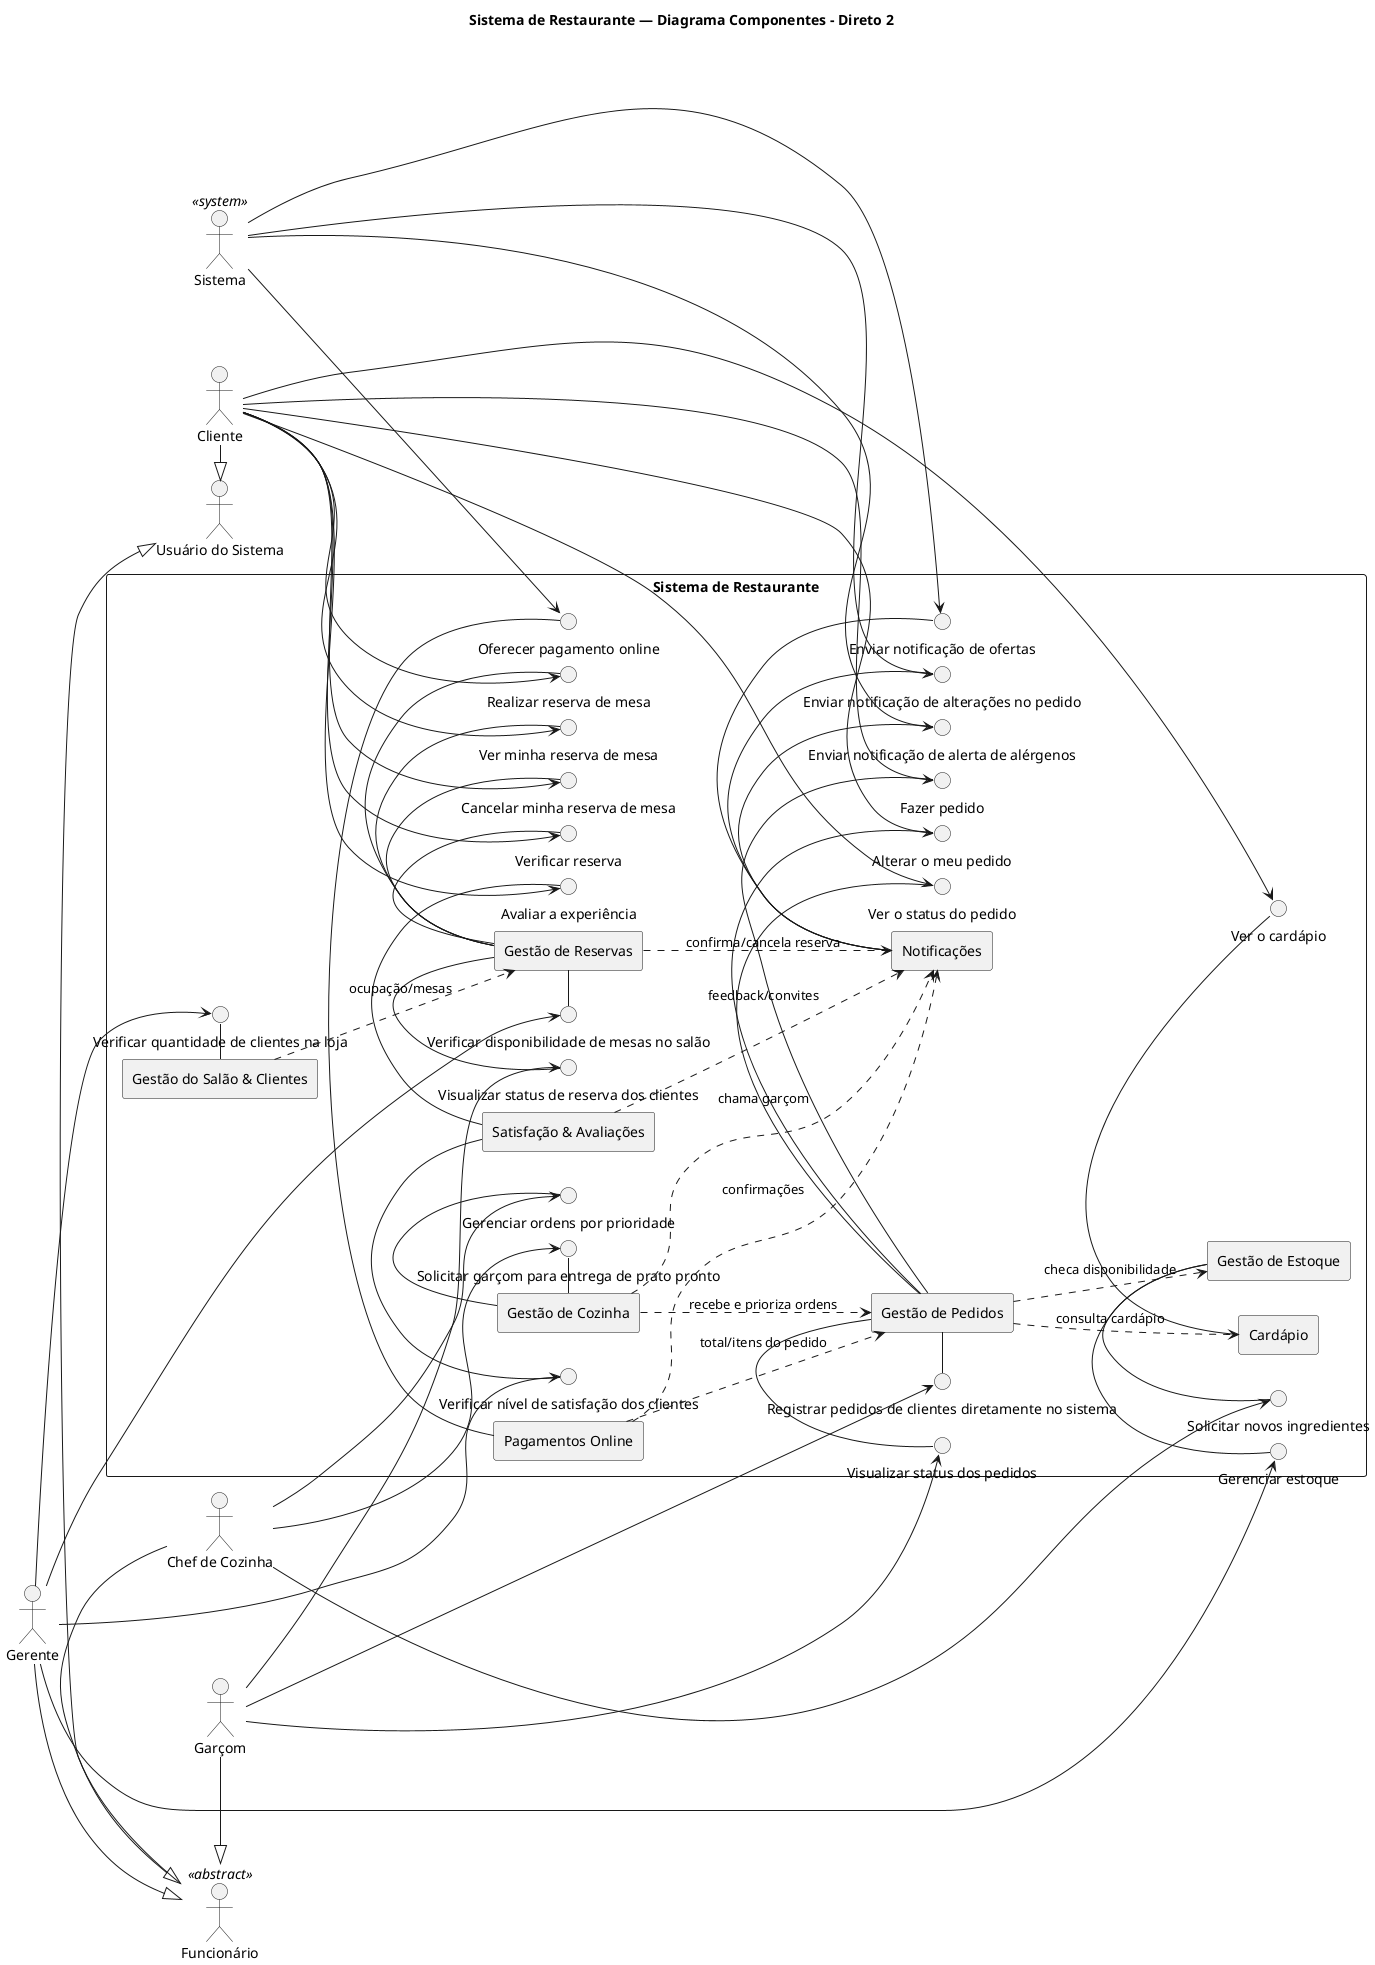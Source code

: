 @startuml componentes - restaurante - direto2
title Sistema de Restaurante — Diagrama Componentes - Direto 2

left to right direction
skinparam componentStyle rectangle
skinparam packageStyle rectangle

'=== Atores (mesmos do caso de uso) ===
actor "Usuário do Sistema" as Usuario
actor "Funcionário" as Funcionario <<abstract>>
actor "Garçom" as Garcom
actor "Chef de Cozinha" as Chef
actor "Gerente" as Gerente
actor "Cliente" as Cliente
actor "Sistema" as Sistema <<system>>

'=== Heranças de atores ===
Cliente     -|> Usuario
Funcionario -|> Usuario
Garcom      -|> Funcionario
Chef        -|> Funcionario
Gerente     -|> Funcionario

package "Sistema de Restaurante" as SistemaRestaurante {

  '=== Componentes ===
  component "Gestão de Reservas"               as C_Reservas
  component "Gestão de Pedidos"                as C_Pedidos
  component "Cardápio"                         as C_Cardapio
  component "Gestão de Estoque"                as C_Estoque
  component "Gestão de Cozinha"                as C_Cozinha
  component "Gestão do Salão & Clientes"       as C_Salao
  component "Satisfação & Avaliações"          as C_Satisfacao
  component "Pagamentos Online"                as C_Pagamento
  component "Notificações"                     as C_Notificacoes

  '=== Interfaces (uma por caso de uso, nomes idênticos) ===
  '--- Gerente ---
  interface "Verificar disponibilidade de mesas no salão" as I_VerMesas
  interface "Verificar quantidade de clientes na loja"    as I_VerClientes
  interface "Gerenciar estoque"                           as I_GerenciarEstoque
  interface "Verificar nível de satisfação dos clientes"  as I_VerSatisfacao

  '--- Chef ---
  interface "Solicitar garçom para entrega de prato pronto" as I_SolicitarGarcom
  interface "Gerenciar ordens por prioridade"                as I_GerenciarPrioridade
  interface "Solicitar novos ingredientes"                   as I_SolicitarIngredientes

  '--- Garçom ---
  interface "Registrar pedidos de clientes diretamente no sistema" as I_G_RegistrarPedido
  interface "Visualizar status dos pedidos"                        as I_G_VerStatusPedidos
  interface "Visualizar status de reserva dos clientes"            as I_G_VerStatusReserva

  '--- Cliente ---
  interface "Fazer pedido"                      as I_C_FazerPedido
  interface "Verificar reserva"                 as I_C_VerificarReserva
  interface "Avaliar a experiência"             as I_C_AvaliarExperiencia
  interface "Ver o cardápio"                    as I_C_VerCardapio
  interface "Alterar o meu pedido"              as I_C_AlterarPedido
  interface "Ver o status do pedido"            as I_C_VerStatusPedido
  interface "Realizar reserva de mesa"          as I_C_ReservarMesa
  interface "Ver minha reserva de mesa"         as I_C_VerMinhaReserva
  interface "Cancelar minha reserva de mesa"    as I_C_CancelarReserva

  '--- Ator Sistema ---
  interface "Enviar notificação de alerta de alérgenos"  as I_Sis_Alergenos
  interface "Enviar notificação de ofertas"              as I_Sis_Ofertas
  interface "Enviar notificação de alterações no pedido" as I_Sis_AlteracaoPedido
  interface "Oferecer pagamento online"                  as I_Sis_PagamentoOnline

  '=== Componentes que PROVÊEM cada interface (lollipop) ===
  ' Gerente
  C_Reservas     - I_VerMesas
  C_Salao        - I_VerClientes
  C_Estoque      - I_GerenciarEstoque
  C_Satisfacao   - I_VerSatisfacao

  ' Chef
  C_Cozinha      - I_SolicitarGarcom
  C_Cozinha      - I_GerenciarPrioridade
  C_Estoque      - I_SolicitarIngredientes

  ' Garçom
  C_Pedidos      - I_G_RegistrarPedido
  C_Pedidos      - I_G_VerStatusPedidos
  C_Reservas     - I_G_VerStatusReserva

  ' Cliente
  C_Pedidos      - I_C_FazerPedido
  C_Reservas     - I_C_VerificarReserva
  C_Satisfacao   - I_C_AvaliarExperiencia
  C_Cardapio     - I_C_VerCardapio
  C_Pedidos      - I_C_AlterarPedido
  C_Pedidos      - I_C_VerStatusPedido
  C_Reservas     - I_C_ReservarMesa
  C_Reservas     - I_C_VerMinhaReserva
  C_Reservas     - I_C_CancelarReserva

  ' Ator Sistema
  C_Notificacoes - I_Sis_Alergenos
  C_Notificacoes - I_Sis_Ofertas
  C_Notificacoes - I_Sis_AlteracaoPedido
  C_Pagamento    - I_Sis_PagamentoOnline

  '=== Dependências entre componentes (internas ao sistema) ===
  C_Pedidos      ..> C_Cardapio       : consulta cardápio
  C_Pedidos      ..> C_Estoque        : checa disponibilidade
  C_Cozinha      ..> C_Pedidos        : recebe e prioriza ordens
  C_Cozinha      ..> C_Notificacoes   : chama garçom
  C_Pagamento    ..> C_Pedidos        : total/itens do pedido
  C_Pagamento    ..> C_Notificacoes   : confirmações
  C_Satisfacao   ..> C_Notificacoes   : feedback/convites
  C_Salao        ..> C_Reservas       : ocupação/mesas
  C_Reservas     ..> C_Notificacoes   : confirma/cancela reserva
}

'=== Ligações dos ATORES às interfaces (como no caso de uso) ===
Gerente --> I_VerMesas
Gerente --> I_VerClientes
Gerente --> I_GerenciarEstoque
Gerente --> I_VerSatisfacao

Chef   --> I_SolicitarGarcom
Chef   --> I_GerenciarPrioridade
Chef   --> I_SolicitarIngredientes

Garcom --> I_G_RegistrarPedido
Garcom --> I_G_VerStatusPedidos
Garcom --> I_G_VerStatusReserva

Cliente --> I_C_FazerPedido
Cliente --> I_C_VerificarReserva
Cliente --> I_C_AvaliarExperiencia
Cliente --> I_C_VerCardapio
Cliente --> I_C_AlterarPedido
Cliente --> I_C_VerStatusPedido
Cliente --> I_C_ReservarMesa
Cliente --> I_C_VerMinhaReserva
Cliente --> I_C_CancelarReserva

Sistema --> I_Sis_Alergenos
Sistema --> I_Sis_Ofertas
Sistema --> I_Sis_AlteracaoPedido
Sistema --> I_Sis_PagamentoOnline

@enduml
